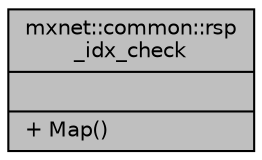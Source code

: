digraph "mxnet::common::rsp_idx_check"
{
  edge [fontname="Helvetica",fontsize="10",labelfontname="Helvetica",labelfontsize="10"];
  node [fontname="Helvetica",fontsize="10",shape=record];
  Node1 [label="{mxnet::common::rsp\l_idx_check\n||+ Map()\l}",height=0.2,width=0.4,color="black", fillcolor="grey75", style="filled", fontcolor="black"];
}
